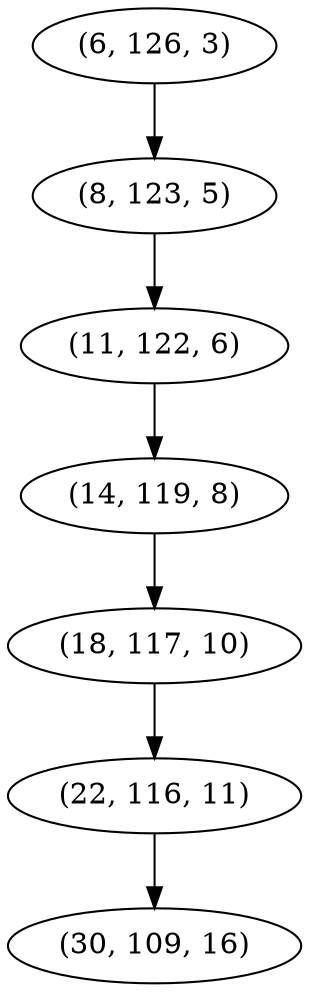 digraph tree {
    "(6, 126, 3)";
    "(8, 123, 5)";
    "(11, 122, 6)";
    "(14, 119, 8)";
    "(18, 117, 10)";
    "(22, 116, 11)";
    "(30, 109, 16)";
    "(6, 126, 3)" -> "(8, 123, 5)";
    "(8, 123, 5)" -> "(11, 122, 6)";
    "(11, 122, 6)" -> "(14, 119, 8)";
    "(14, 119, 8)" -> "(18, 117, 10)";
    "(18, 117, 10)" -> "(22, 116, 11)";
    "(22, 116, 11)" -> "(30, 109, 16)";
}
